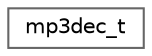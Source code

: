 digraph "Graphical Class Hierarchy"
{
 // LATEX_PDF_SIZE
  bgcolor="transparent";
  edge [fontname=Helvetica,fontsize=10,labelfontname=Helvetica,labelfontsize=10];
  node [fontname=Helvetica,fontsize=10,shape=box,height=0.2,width=0.4];
  rankdir="LR";
  Node0 [id="Node000000",label="mp3dec_t",height=0.2,width=0.4,color="grey40", fillcolor="white", style="filled",URL="$structmp3dec__t.html",tooltip=" "];
}
